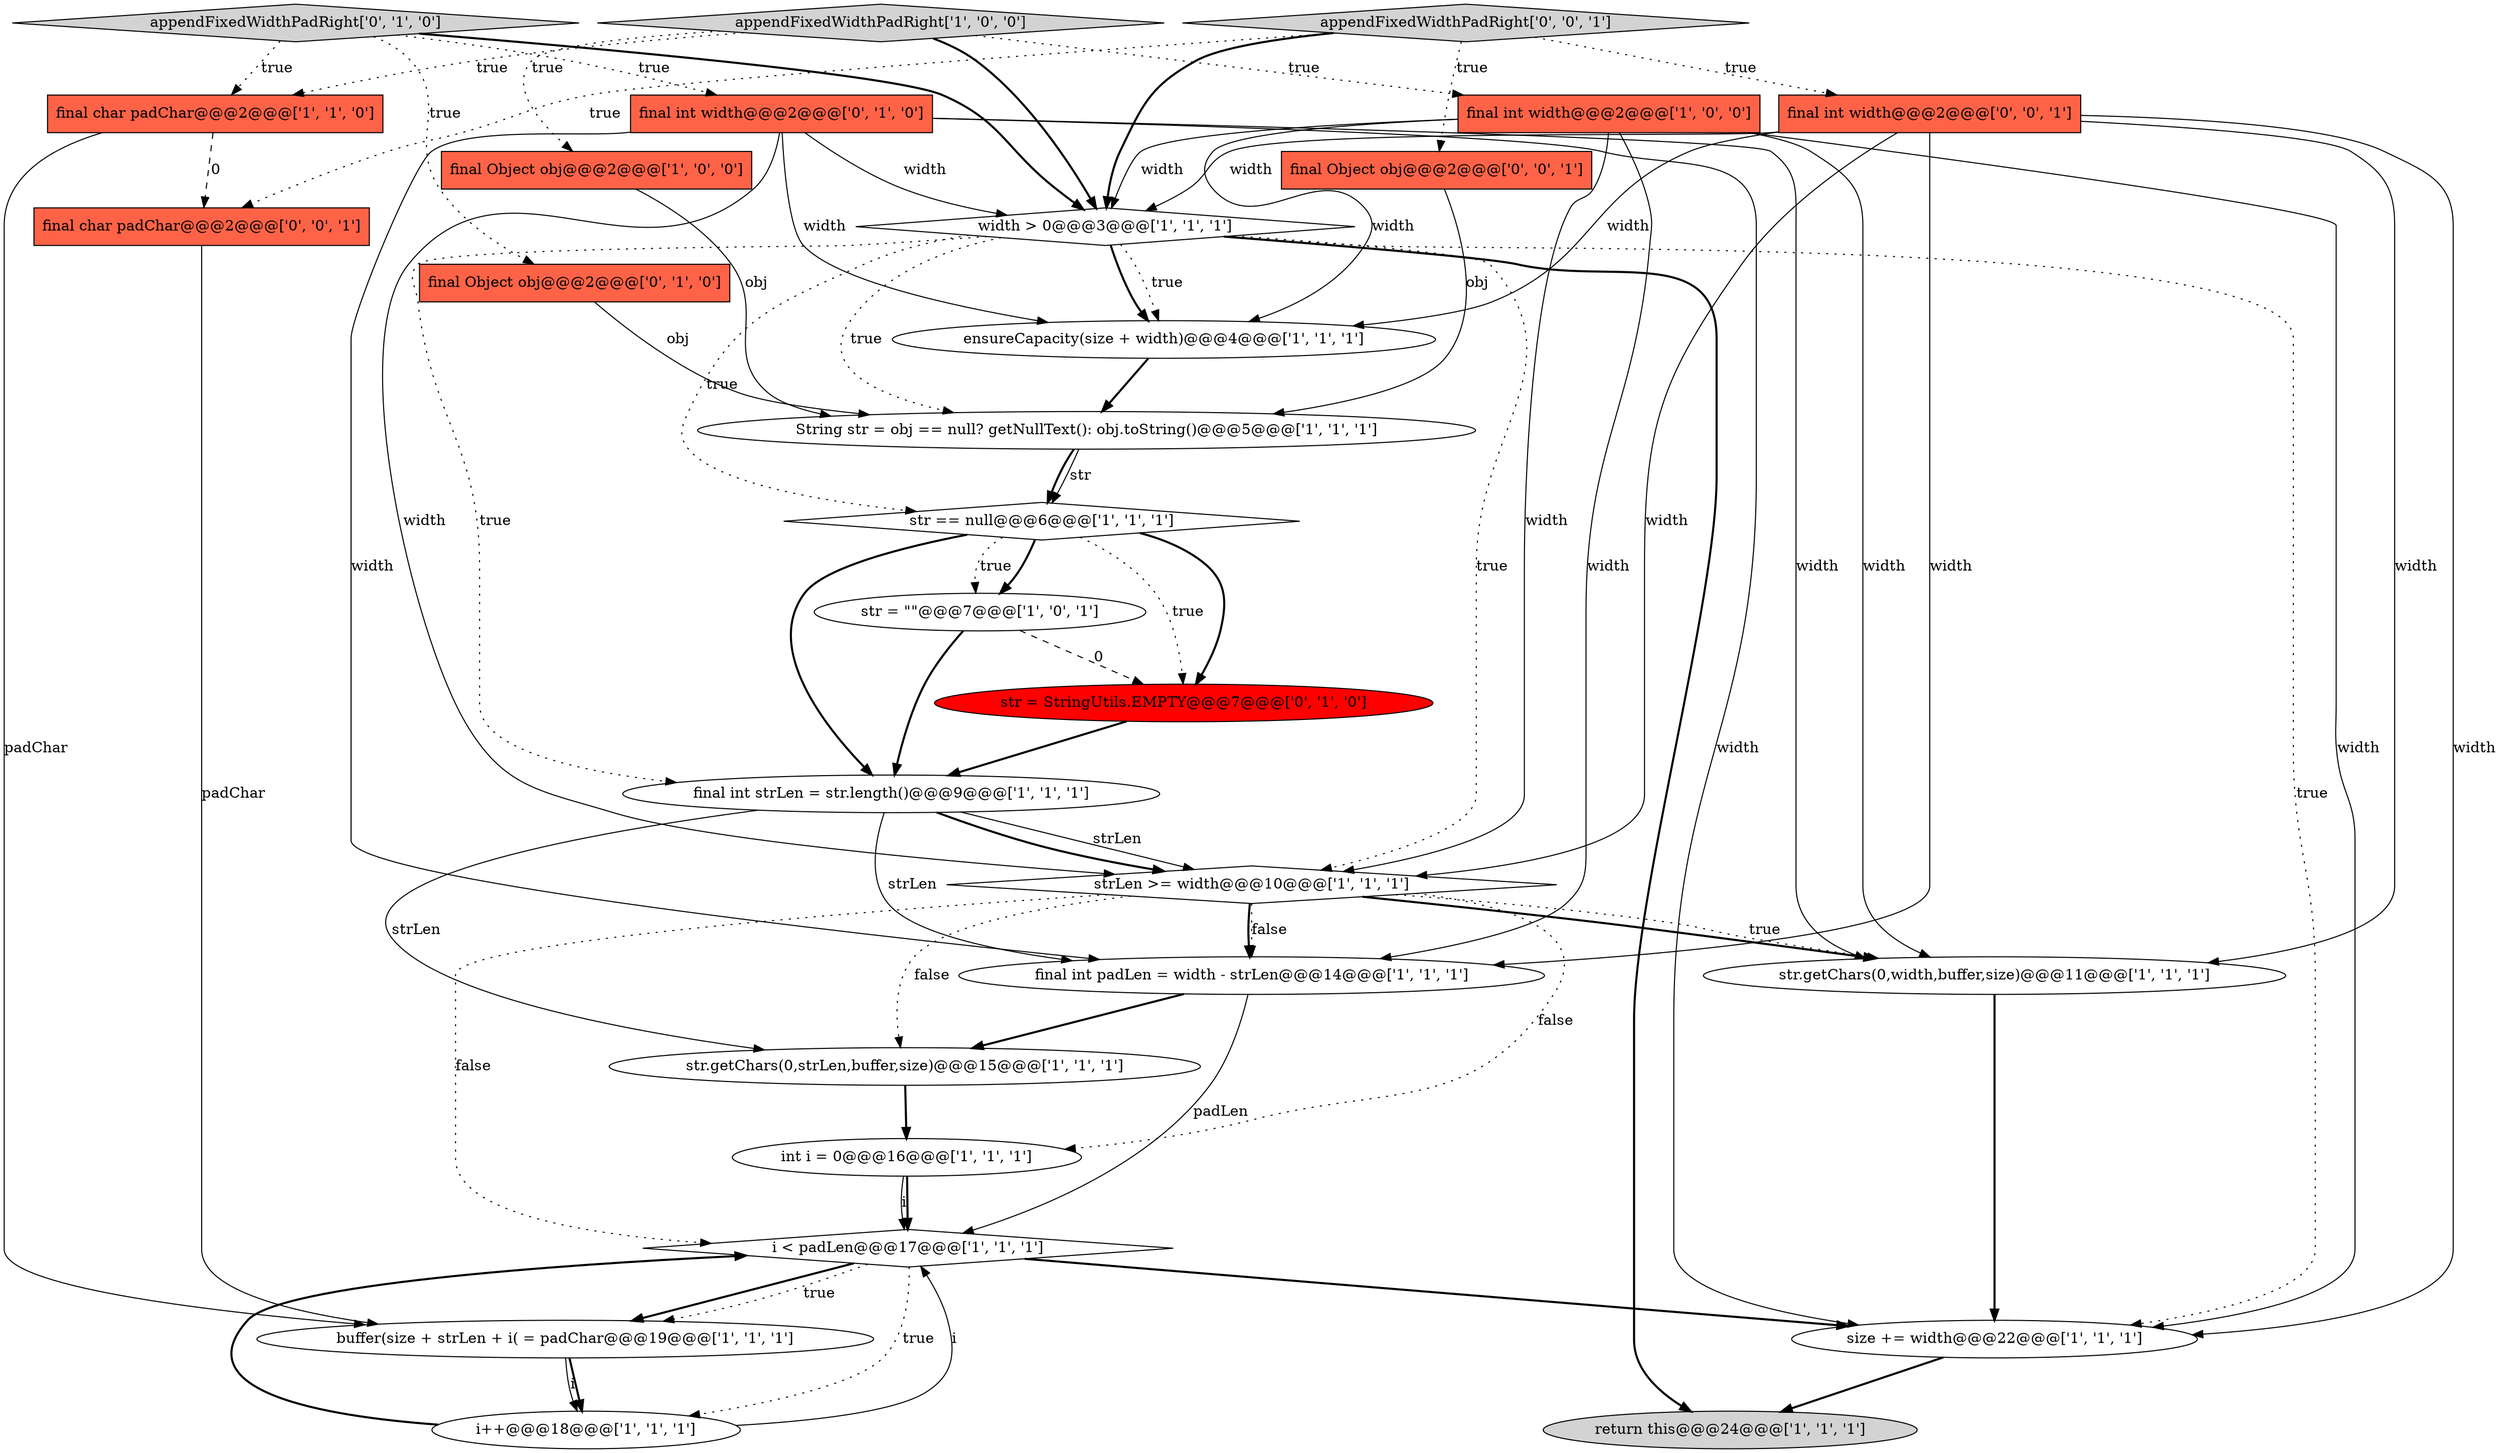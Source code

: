 digraph {
21 [style = filled, label = "str = StringUtils.EMPTY@@@7@@@['0', '1', '0']", fillcolor = red, shape = ellipse image = "AAA1AAABBB2BBB"];
15 [style = filled, label = "String str = obj == null? getNullText(): obj.toString()@@@5@@@['1', '1', '1']", fillcolor = white, shape = ellipse image = "AAA0AAABBB1BBB"];
14 [style = filled, label = "return this@@@24@@@['1', '1', '1']", fillcolor = lightgray, shape = ellipse image = "AAA0AAABBB1BBB"];
19 [style = filled, label = "appendFixedWidthPadRight['1', '0', '0']", fillcolor = lightgray, shape = diamond image = "AAA0AAABBB1BBB"];
17 [style = filled, label = "final char padChar@@@2@@@['1', '1', '0']", fillcolor = tomato, shape = box image = "AAA0AAABBB1BBB"];
10 [style = filled, label = "i < padLen@@@17@@@['1', '1', '1']", fillcolor = white, shape = diamond image = "AAA0AAABBB1BBB"];
9 [style = filled, label = "final int padLen = width - strLen@@@14@@@['1', '1', '1']", fillcolor = white, shape = ellipse image = "AAA0AAABBB1BBB"];
0 [style = filled, label = "i++@@@18@@@['1', '1', '1']", fillcolor = white, shape = ellipse image = "AAA0AAABBB1BBB"];
26 [style = filled, label = "final Object obj@@@2@@@['0', '0', '1']", fillcolor = tomato, shape = box image = "AAA0AAABBB3BBB"];
18 [style = filled, label = "str.getChars(0,strLen,buffer,size)@@@15@@@['1', '1', '1']", fillcolor = white, shape = ellipse image = "AAA0AAABBB1BBB"];
24 [style = filled, label = "appendFixedWidthPadRight['0', '0', '1']", fillcolor = lightgray, shape = diamond image = "AAA0AAABBB3BBB"];
23 [style = filled, label = "appendFixedWidthPadRight['0', '1', '0']", fillcolor = lightgray, shape = diamond image = "AAA0AAABBB2BBB"];
16 [style = filled, label = "strLen >= width@@@10@@@['1', '1', '1']", fillcolor = white, shape = diamond image = "AAA0AAABBB1BBB"];
5 [style = filled, label = "final Object obj@@@2@@@['1', '0', '0']", fillcolor = tomato, shape = box image = "AAA0AAABBB1BBB"];
7 [style = filled, label = "buffer(size + strLen + i( = padChar@@@19@@@['1', '1', '1']", fillcolor = white, shape = ellipse image = "AAA0AAABBB1BBB"];
8 [style = filled, label = "final int width@@@2@@@['1', '0', '0']", fillcolor = tomato, shape = box image = "AAA0AAABBB1BBB"];
20 [style = filled, label = "final int width@@@2@@@['0', '1', '0']", fillcolor = tomato, shape = box image = "AAA0AAABBB2BBB"];
25 [style = filled, label = "final int width@@@2@@@['0', '0', '1']", fillcolor = tomato, shape = box image = "AAA0AAABBB3BBB"];
6 [style = filled, label = "str == null@@@6@@@['1', '1', '1']", fillcolor = white, shape = diamond image = "AAA0AAABBB1BBB"];
13 [style = filled, label = "size += width@@@22@@@['1', '1', '1']", fillcolor = white, shape = ellipse image = "AAA0AAABBB1BBB"];
3 [style = filled, label = "width > 0@@@3@@@['1', '1', '1']", fillcolor = white, shape = diamond image = "AAA0AAABBB1BBB"];
22 [style = filled, label = "final Object obj@@@2@@@['0', '1', '0']", fillcolor = tomato, shape = box image = "AAA0AAABBB2BBB"];
1 [style = filled, label = "int i = 0@@@16@@@['1', '1', '1']", fillcolor = white, shape = ellipse image = "AAA0AAABBB1BBB"];
4 [style = filled, label = "str = \"\"@@@7@@@['1', '0', '1']", fillcolor = white, shape = ellipse image = "AAA0AAABBB1BBB"];
2 [style = filled, label = "ensureCapacity(size + width)@@@4@@@['1', '1', '1']", fillcolor = white, shape = ellipse image = "AAA0AAABBB1BBB"];
11 [style = filled, label = "str.getChars(0,width,buffer,size)@@@11@@@['1', '1', '1']", fillcolor = white, shape = ellipse image = "AAA0AAABBB1BBB"];
12 [style = filled, label = "final int strLen = str.length()@@@9@@@['1', '1', '1']", fillcolor = white, shape = ellipse image = "AAA0AAABBB1BBB"];
27 [style = filled, label = "final char padChar@@@2@@@['0', '0', '1']", fillcolor = tomato, shape = box image = "AAA0AAABBB3BBB"];
8->2 [style = solid, label="width"];
12->9 [style = solid, label="strLen"];
20->3 [style = solid, label="width"];
27->7 [style = solid, label="padChar"];
16->10 [style = dotted, label="false"];
16->9 [style = bold, label=""];
16->11 [style = bold, label=""];
16->9 [style = dotted, label="false"];
23->22 [style = dotted, label="true"];
24->25 [style = dotted, label="true"];
19->17 [style = dotted, label="true"];
16->18 [style = dotted, label="false"];
6->21 [style = bold, label=""];
3->14 [style = bold, label=""];
12->16 [style = solid, label="strLen"];
5->15 [style = solid, label="obj"];
25->11 [style = solid, label="width"];
7->0 [style = solid, label="i"];
8->11 [style = solid, label="width"];
17->7 [style = solid, label="padChar"];
15->6 [style = bold, label=""];
12->16 [style = bold, label=""];
12->18 [style = solid, label="strLen"];
7->0 [style = bold, label=""];
23->3 [style = bold, label=""];
3->6 [style = dotted, label="true"];
25->13 [style = solid, label="width"];
24->27 [style = dotted, label="true"];
8->16 [style = solid, label="width"];
20->2 [style = solid, label="width"];
10->7 [style = bold, label=""];
4->21 [style = dashed, label="0"];
19->8 [style = dotted, label="true"];
17->27 [style = dashed, label="0"];
26->15 [style = solid, label="obj"];
25->3 [style = solid, label="width"];
21->12 [style = bold, label=""];
0->10 [style = solid, label="i"];
6->4 [style = bold, label=""];
23->20 [style = dotted, label="true"];
0->10 [style = bold, label=""];
25->9 [style = solid, label="width"];
20->9 [style = solid, label="width"];
16->1 [style = dotted, label="false"];
9->18 [style = bold, label=""];
9->10 [style = solid, label="padLen"];
6->4 [style = dotted, label="true"];
3->2 [style = bold, label=""];
18->1 [style = bold, label=""];
24->26 [style = dotted, label="true"];
10->13 [style = bold, label=""];
3->12 [style = dotted, label="true"];
3->15 [style = dotted, label="true"];
25->2 [style = solid, label="width"];
8->9 [style = solid, label="width"];
2->15 [style = bold, label=""];
1->10 [style = solid, label="i"];
11->13 [style = bold, label=""];
20->11 [style = solid, label="width"];
19->5 [style = dotted, label="true"];
4->12 [style = bold, label=""];
25->16 [style = solid, label="width"];
20->13 [style = solid, label="width"];
10->0 [style = dotted, label="true"];
8->13 [style = solid, label="width"];
22->15 [style = solid, label="obj"];
15->6 [style = solid, label="str"];
6->21 [style = dotted, label="true"];
23->17 [style = dotted, label="true"];
16->11 [style = dotted, label="true"];
1->10 [style = bold, label=""];
8->3 [style = solid, label="width"];
20->16 [style = solid, label="width"];
13->14 [style = bold, label=""];
10->7 [style = dotted, label="true"];
3->16 [style = dotted, label="true"];
19->3 [style = bold, label=""];
3->13 [style = dotted, label="true"];
3->2 [style = dotted, label="true"];
24->3 [style = bold, label=""];
6->12 [style = bold, label=""];
}
